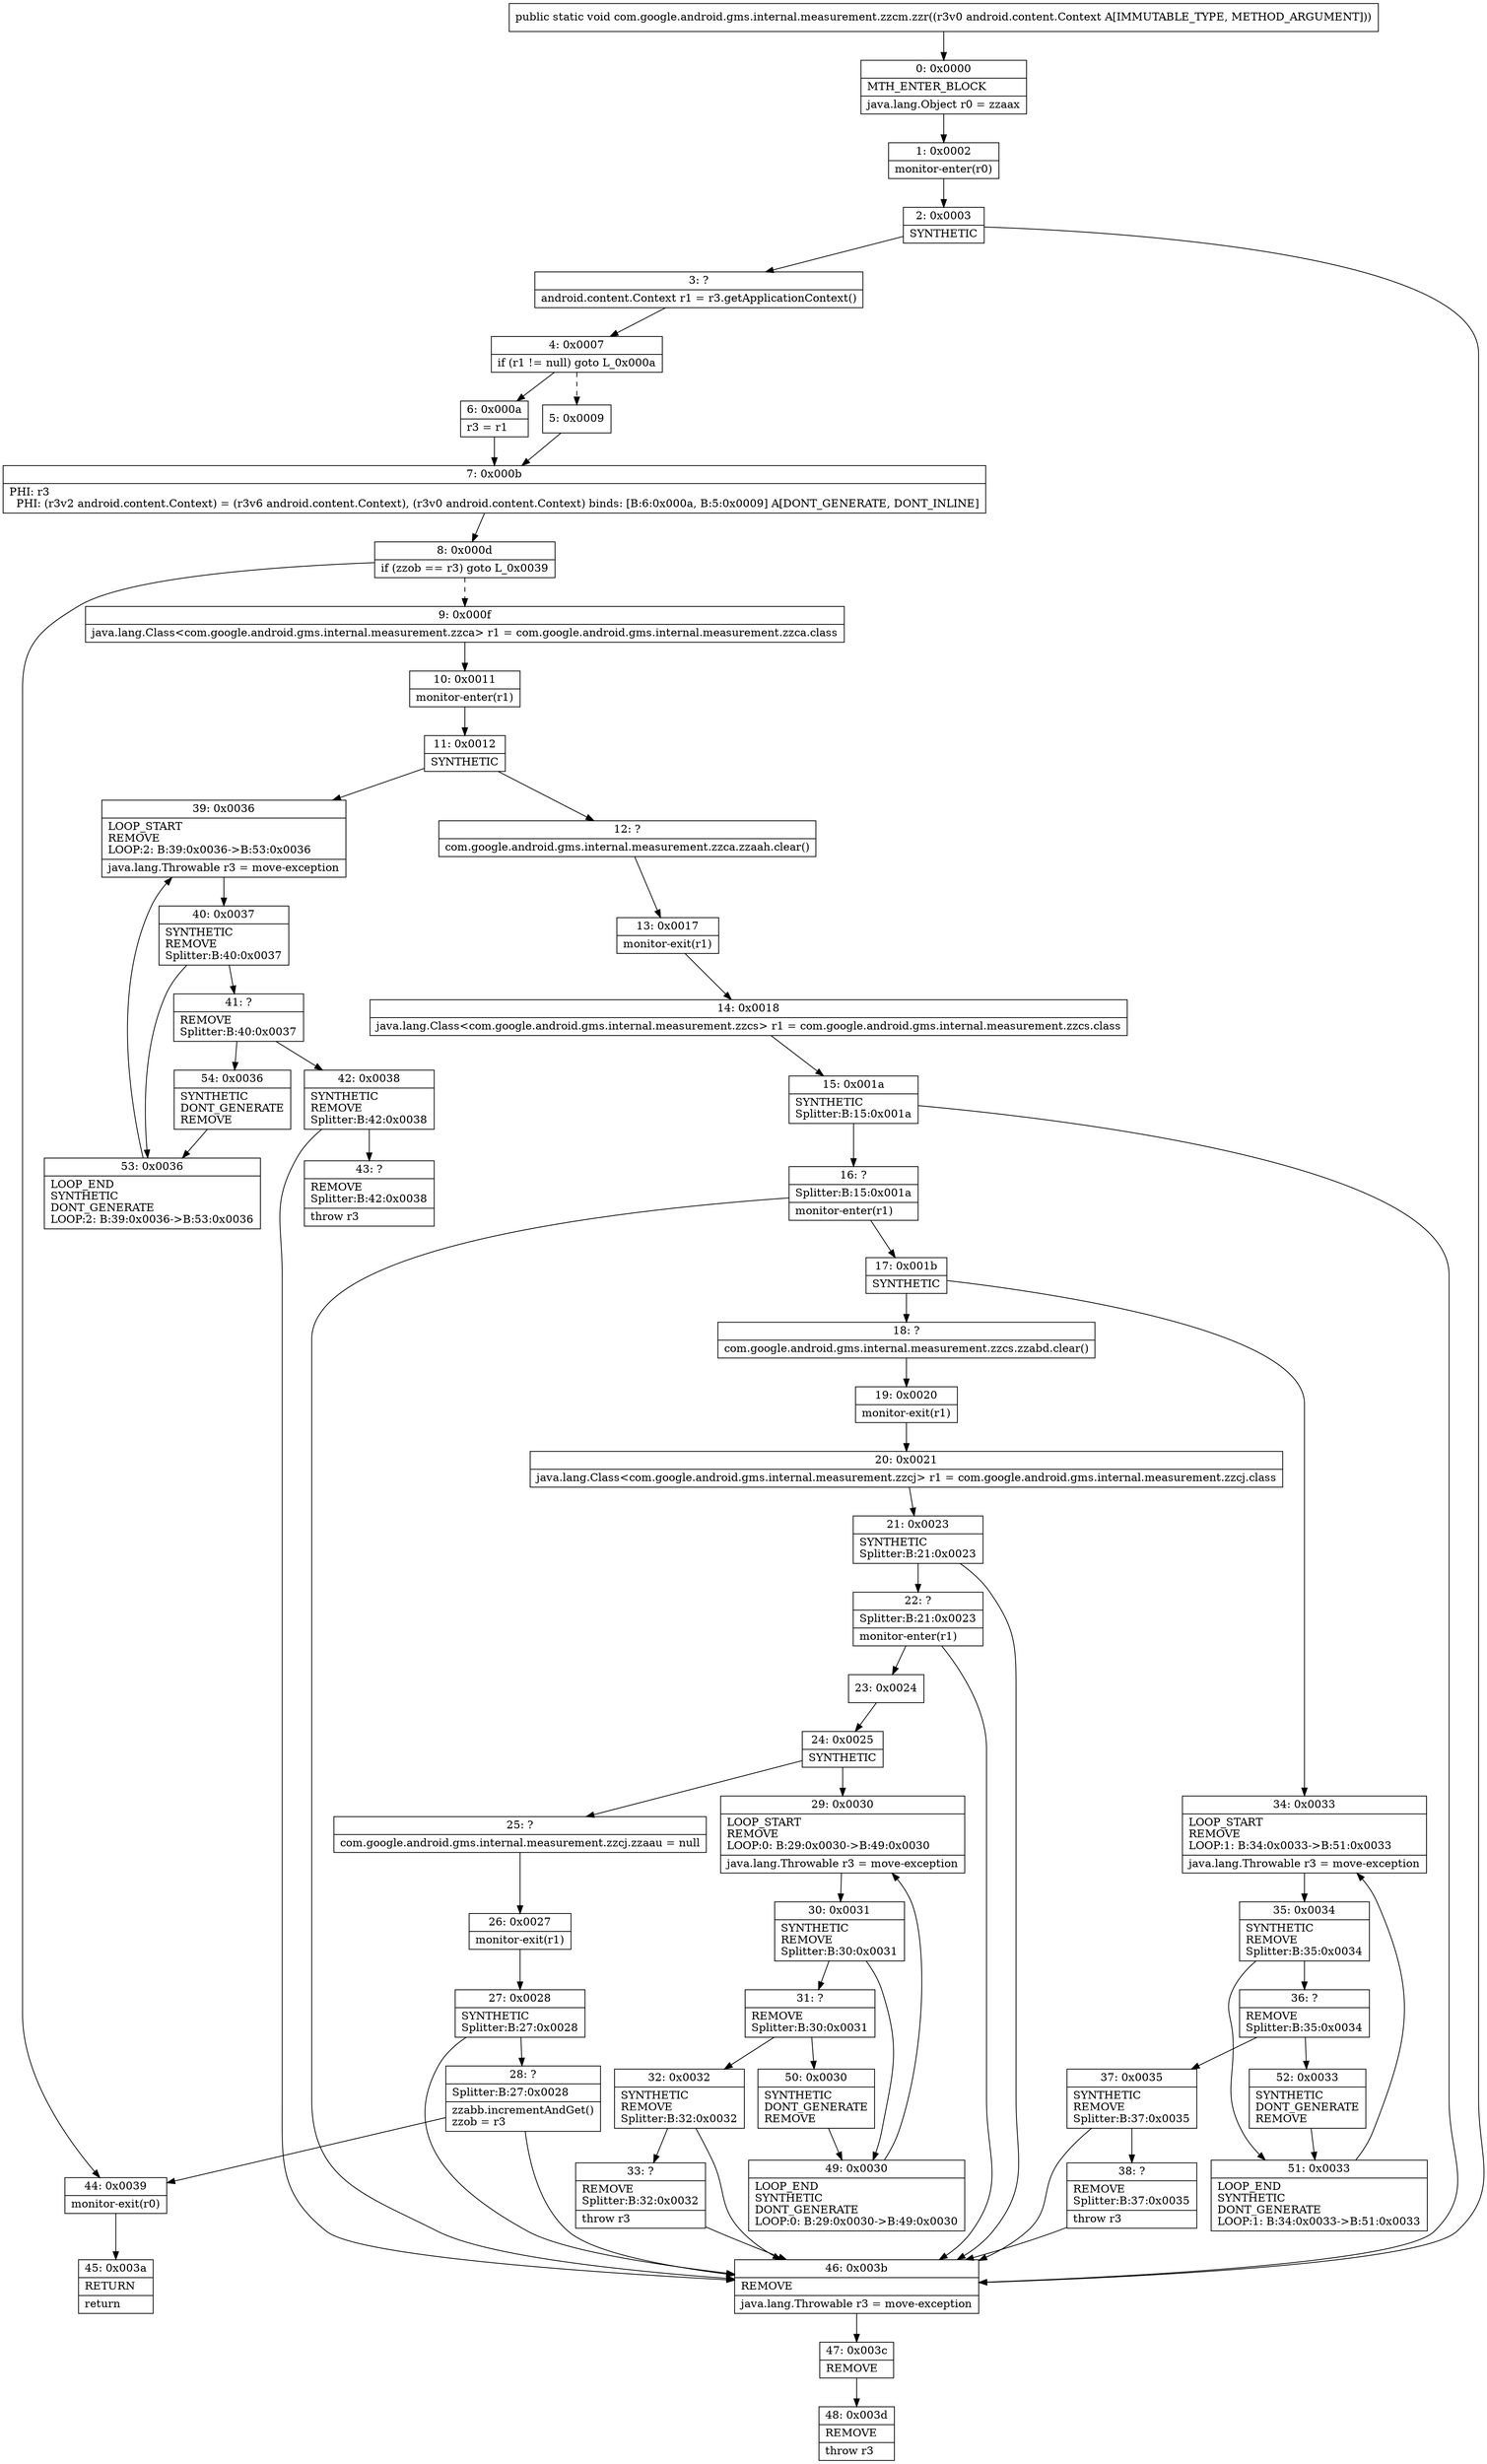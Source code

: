 digraph "CFG forcom.google.android.gms.internal.measurement.zzcm.zzr(Landroid\/content\/Context;)V" {
Node_0 [shape=record,label="{0\:\ 0x0000|MTH_ENTER_BLOCK\l|java.lang.Object r0 = zzaax\l}"];
Node_1 [shape=record,label="{1\:\ 0x0002|monitor\-enter(r0)\l}"];
Node_2 [shape=record,label="{2\:\ 0x0003|SYNTHETIC\l}"];
Node_3 [shape=record,label="{3\:\ ?|android.content.Context r1 = r3.getApplicationContext()\l}"];
Node_4 [shape=record,label="{4\:\ 0x0007|if (r1 != null) goto L_0x000a\l}"];
Node_5 [shape=record,label="{5\:\ 0x0009}"];
Node_6 [shape=record,label="{6\:\ 0x000a|r3 = r1\l}"];
Node_7 [shape=record,label="{7\:\ 0x000b|PHI: r3 \l  PHI: (r3v2 android.content.Context) = (r3v6 android.content.Context), (r3v0 android.content.Context) binds: [B:6:0x000a, B:5:0x0009] A[DONT_GENERATE, DONT_INLINE]\l}"];
Node_8 [shape=record,label="{8\:\ 0x000d|if (zzob == r3) goto L_0x0039\l}"];
Node_9 [shape=record,label="{9\:\ 0x000f|java.lang.Class\<com.google.android.gms.internal.measurement.zzca\> r1 = com.google.android.gms.internal.measurement.zzca.class\l}"];
Node_10 [shape=record,label="{10\:\ 0x0011|monitor\-enter(r1)\l}"];
Node_11 [shape=record,label="{11\:\ 0x0012|SYNTHETIC\l}"];
Node_12 [shape=record,label="{12\:\ ?|com.google.android.gms.internal.measurement.zzca.zzaah.clear()\l}"];
Node_13 [shape=record,label="{13\:\ 0x0017|monitor\-exit(r1)\l}"];
Node_14 [shape=record,label="{14\:\ 0x0018|java.lang.Class\<com.google.android.gms.internal.measurement.zzcs\> r1 = com.google.android.gms.internal.measurement.zzcs.class\l}"];
Node_15 [shape=record,label="{15\:\ 0x001a|SYNTHETIC\lSplitter:B:15:0x001a\l}"];
Node_16 [shape=record,label="{16\:\ ?|Splitter:B:15:0x001a\l|monitor\-enter(r1)\l}"];
Node_17 [shape=record,label="{17\:\ 0x001b|SYNTHETIC\l}"];
Node_18 [shape=record,label="{18\:\ ?|com.google.android.gms.internal.measurement.zzcs.zzabd.clear()\l}"];
Node_19 [shape=record,label="{19\:\ 0x0020|monitor\-exit(r1)\l}"];
Node_20 [shape=record,label="{20\:\ 0x0021|java.lang.Class\<com.google.android.gms.internal.measurement.zzcj\> r1 = com.google.android.gms.internal.measurement.zzcj.class\l}"];
Node_21 [shape=record,label="{21\:\ 0x0023|SYNTHETIC\lSplitter:B:21:0x0023\l}"];
Node_22 [shape=record,label="{22\:\ ?|Splitter:B:21:0x0023\l|monitor\-enter(r1)\l}"];
Node_23 [shape=record,label="{23\:\ 0x0024}"];
Node_24 [shape=record,label="{24\:\ 0x0025|SYNTHETIC\l}"];
Node_25 [shape=record,label="{25\:\ ?|com.google.android.gms.internal.measurement.zzcj.zzaau = null\l}"];
Node_26 [shape=record,label="{26\:\ 0x0027|monitor\-exit(r1)\l}"];
Node_27 [shape=record,label="{27\:\ 0x0028|SYNTHETIC\lSplitter:B:27:0x0028\l}"];
Node_28 [shape=record,label="{28\:\ ?|Splitter:B:27:0x0028\l|zzabb.incrementAndGet()\lzzob = r3\l}"];
Node_29 [shape=record,label="{29\:\ 0x0030|LOOP_START\lREMOVE\lLOOP:0: B:29:0x0030\-\>B:49:0x0030\l|java.lang.Throwable r3 = move\-exception\l}"];
Node_30 [shape=record,label="{30\:\ 0x0031|SYNTHETIC\lREMOVE\lSplitter:B:30:0x0031\l}"];
Node_31 [shape=record,label="{31\:\ ?|REMOVE\lSplitter:B:30:0x0031\l}"];
Node_32 [shape=record,label="{32\:\ 0x0032|SYNTHETIC\lREMOVE\lSplitter:B:32:0x0032\l}"];
Node_33 [shape=record,label="{33\:\ ?|REMOVE\lSplitter:B:32:0x0032\l|throw r3\l}"];
Node_34 [shape=record,label="{34\:\ 0x0033|LOOP_START\lREMOVE\lLOOP:1: B:34:0x0033\-\>B:51:0x0033\l|java.lang.Throwable r3 = move\-exception\l}"];
Node_35 [shape=record,label="{35\:\ 0x0034|SYNTHETIC\lREMOVE\lSplitter:B:35:0x0034\l}"];
Node_36 [shape=record,label="{36\:\ ?|REMOVE\lSplitter:B:35:0x0034\l}"];
Node_37 [shape=record,label="{37\:\ 0x0035|SYNTHETIC\lREMOVE\lSplitter:B:37:0x0035\l}"];
Node_38 [shape=record,label="{38\:\ ?|REMOVE\lSplitter:B:37:0x0035\l|throw r3\l}"];
Node_39 [shape=record,label="{39\:\ 0x0036|LOOP_START\lREMOVE\lLOOP:2: B:39:0x0036\-\>B:53:0x0036\l|java.lang.Throwable r3 = move\-exception\l}"];
Node_40 [shape=record,label="{40\:\ 0x0037|SYNTHETIC\lREMOVE\lSplitter:B:40:0x0037\l}"];
Node_41 [shape=record,label="{41\:\ ?|REMOVE\lSplitter:B:40:0x0037\l}"];
Node_42 [shape=record,label="{42\:\ 0x0038|SYNTHETIC\lREMOVE\lSplitter:B:42:0x0038\l}"];
Node_43 [shape=record,label="{43\:\ ?|REMOVE\lSplitter:B:42:0x0038\l|throw r3\l}"];
Node_44 [shape=record,label="{44\:\ 0x0039|monitor\-exit(r0)\l}"];
Node_45 [shape=record,label="{45\:\ 0x003a|RETURN\l|return\l}"];
Node_46 [shape=record,label="{46\:\ 0x003b|REMOVE\l|java.lang.Throwable r3 = move\-exception\l}"];
Node_47 [shape=record,label="{47\:\ 0x003c|REMOVE\l}"];
Node_48 [shape=record,label="{48\:\ 0x003d|REMOVE\l|throw r3\l}"];
Node_49 [shape=record,label="{49\:\ 0x0030|LOOP_END\lSYNTHETIC\lDONT_GENERATE\lLOOP:0: B:29:0x0030\-\>B:49:0x0030\l}"];
Node_50 [shape=record,label="{50\:\ 0x0030|SYNTHETIC\lDONT_GENERATE\lREMOVE\l}"];
Node_51 [shape=record,label="{51\:\ 0x0033|LOOP_END\lSYNTHETIC\lDONT_GENERATE\lLOOP:1: B:34:0x0033\-\>B:51:0x0033\l}"];
Node_52 [shape=record,label="{52\:\ 0x0033|SYNTHETIC\lDONT_GENERATE\lREMOVE\l}"];
Node_53 [shape=record,label="{53\:\ 0x0036|LOOP_END\lSYNTHETIC\lDONT_GENERATE\lLOOP:2: B:39:0x0036\-\>B:53:0x0036\l}"];
Node_54 [shape=record,label="{54\:\ 0x0036|SYNTHETIC\lDONT_GENERATE\lREMOVE\l}"];
MethodNode[shape=record,label="{public static void com.google.android.gms.internal.measurement.zzcm.zzr((r3v0 android.content.Context A[IMMUTABLE_TYPE, METHOD_ARGUMENT])) }"];
MethodNode -> Node_0;
Node_0 -> Node_1;
Node_1 -> Node_2;
Node_2 -> Node_3;
Node_2 -> Node_46;
Node_3 -> Node_4;
Node_4 -> Node_5[style=dashed];
Node_4 -> Node_6;
Node_5 -> Node_7;
Node_6 -> Node_7;
Node_7 -> Node_8;
Node_8 -> Node_9[style=dashed];
Node_8 -> Node_44;
Node_9 -> Node_10;
Node_10 -> Node_11;
Node_11 -> Node_12;
Node_11 -> Node_39;
Node_12 -> Node_13;
Node_13 -> Node_14;
Node_14 -> Node_15;
Node_15 -> Node_16;
Node_15 -> Node_46;
Node_16 -> Node_17;
Node_16 -> Node_46;
Node_17 -> Node_18;
Node_17 -> Node_34;
Node_18 -> Node_19;
Node_19 -> Node_20;
Node_20 -> Node_21;
Node_21 -> Node_22;
Node_21 -> Node_46;
Node_22 -> Node_23;
Node_22 -> Node_46;
Node_23 -> Node_24;
Node_24 -> Node_25;
Node_24 -> Node_29;
Node_25 -> Node_26;
Node_26 -> Node_27;
Node_27 -> Node_28;
Node_27 -> Node_46;
Node_28 -> Node_46;
Node_28 -> Node_44;
Node_29 -> Node_30;
Node_30 -> Node_31;
Node_30 -> Node_49;
Node_31 -> Node_32;
Node_31 -> Node_50;
Node_32 -> Node_33;
Node_32 -> Node_46;
Node_33 -> Node_46;
Node_34 -> Node_35;
Node_35 -> Node_36;
Node_35 -> Node_51;
Node_36 -> Node_37;
Node_36 -> Node_52;
Node_37 -> Node_38;
Node_37 -> Node_46;
Node_38 -> Node_46;
Node_39 -> Node_40;
Node_40 -> Node_41;
Node_40 -> Node_53;
Node_41 -> Node_42;
Node_41 -> Node_54;
Node_42 -> Node_43;
Node_42 -> Node_46;
Node_44 -> Node_45;
Node_46 -> Node_47;
Node_47 -> Node_48;
Node_49 -> Node_29;
Node_50 -> Node_49;
Node_51 -> Node_34;
Node_52 -> Node_51;
Node_53 -> Node_39;
Node_54 -> Node_53;
}


